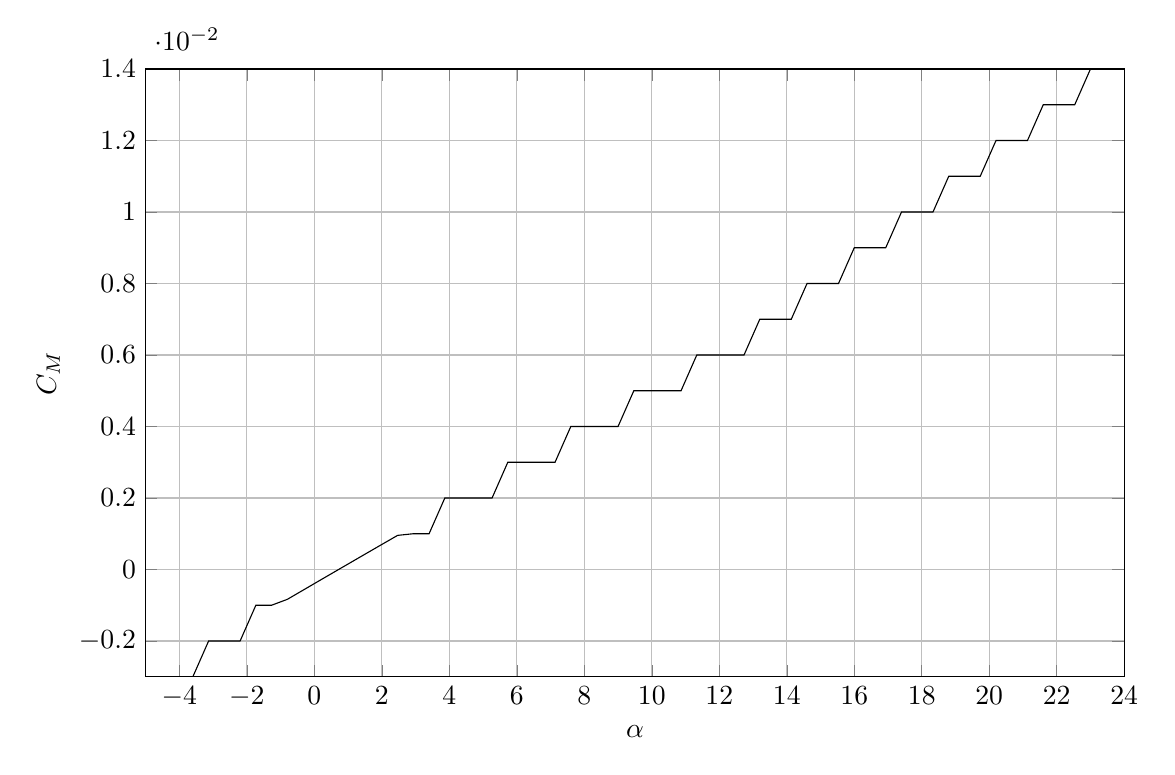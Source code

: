 % Moment Coefficient vs alpha for Wing respect to A C 
\begin{tikzpicture}

\begin{axis}[
width=14.01cm,
height=9.3cm,
xmin=-5,
xmax=24,
xlabel={$\alpha$},
xmajorgrids,
ymin=-0.003,
ymax=0.014,
ylabel={$C_M$},
ymajorgrids,
]
\addplot [
color=black,
solid
]
table[row sep=crcr]{
-5.0	-0.004\\
-4.533	-0.003\\
-4.067	-0.003\\
-3.6	-0.003\\
-3.133	-0.002\\
-2.667	-0.002\\
-2.2	-0.002\\
-1.733	-0.001\\
-1.267	-0.001\\
-0.8	-8.35E-4\\
-0.333	-5.78E-4\\
0.133	-3.214E-4\\
0.6	-6.534E-5\\
1.067	1.902E-4\\
1.533	4.454E-4\\
2.0	7.0E-4\\
2.467	9.541E-4\\
2.933	0.001\\
3.4	0.001\\
3.867	0.002\\
4.333	0.002\\
4.8	0.002\\
5.267	0.002\\
5.733	0.003\\
6.2	0.003\\
6.667	0.003\\
7.133	0.003\\
7.6	0.004\\
8.067	0.004\\
8.533	0.004\\
9.0	0.004\\
9.467	0.005\\
9.933	0.005\\
10.4	0.005\\
10.867	0.005\\
11.333	0.006\\
11.8	0.006\\
12.267	0.006\\
12.733	0.006\\
13.2	0.007\\
13.667	0.007\\
14.133	0.007\\
14.6	0.008\\
15.067	0.008\\
15.533	0.008\\
16.0	0.009\\
16.467	0.009\\
16.933	0.009\\
17.4	0.01\\
17.867	0.01\\
18.333	0.01\\
18.8	0.011\\
19.267	0.011\\
19.733	0.011\\
20.2	0.012\\
20.667	0.012\\
21.133	0.012\\
21.6	0.013\\
22.067	0.013\\
22.533	0.013\\
23.0	0.014\\
};
\end{axis}
\end{tikzpicture}%
